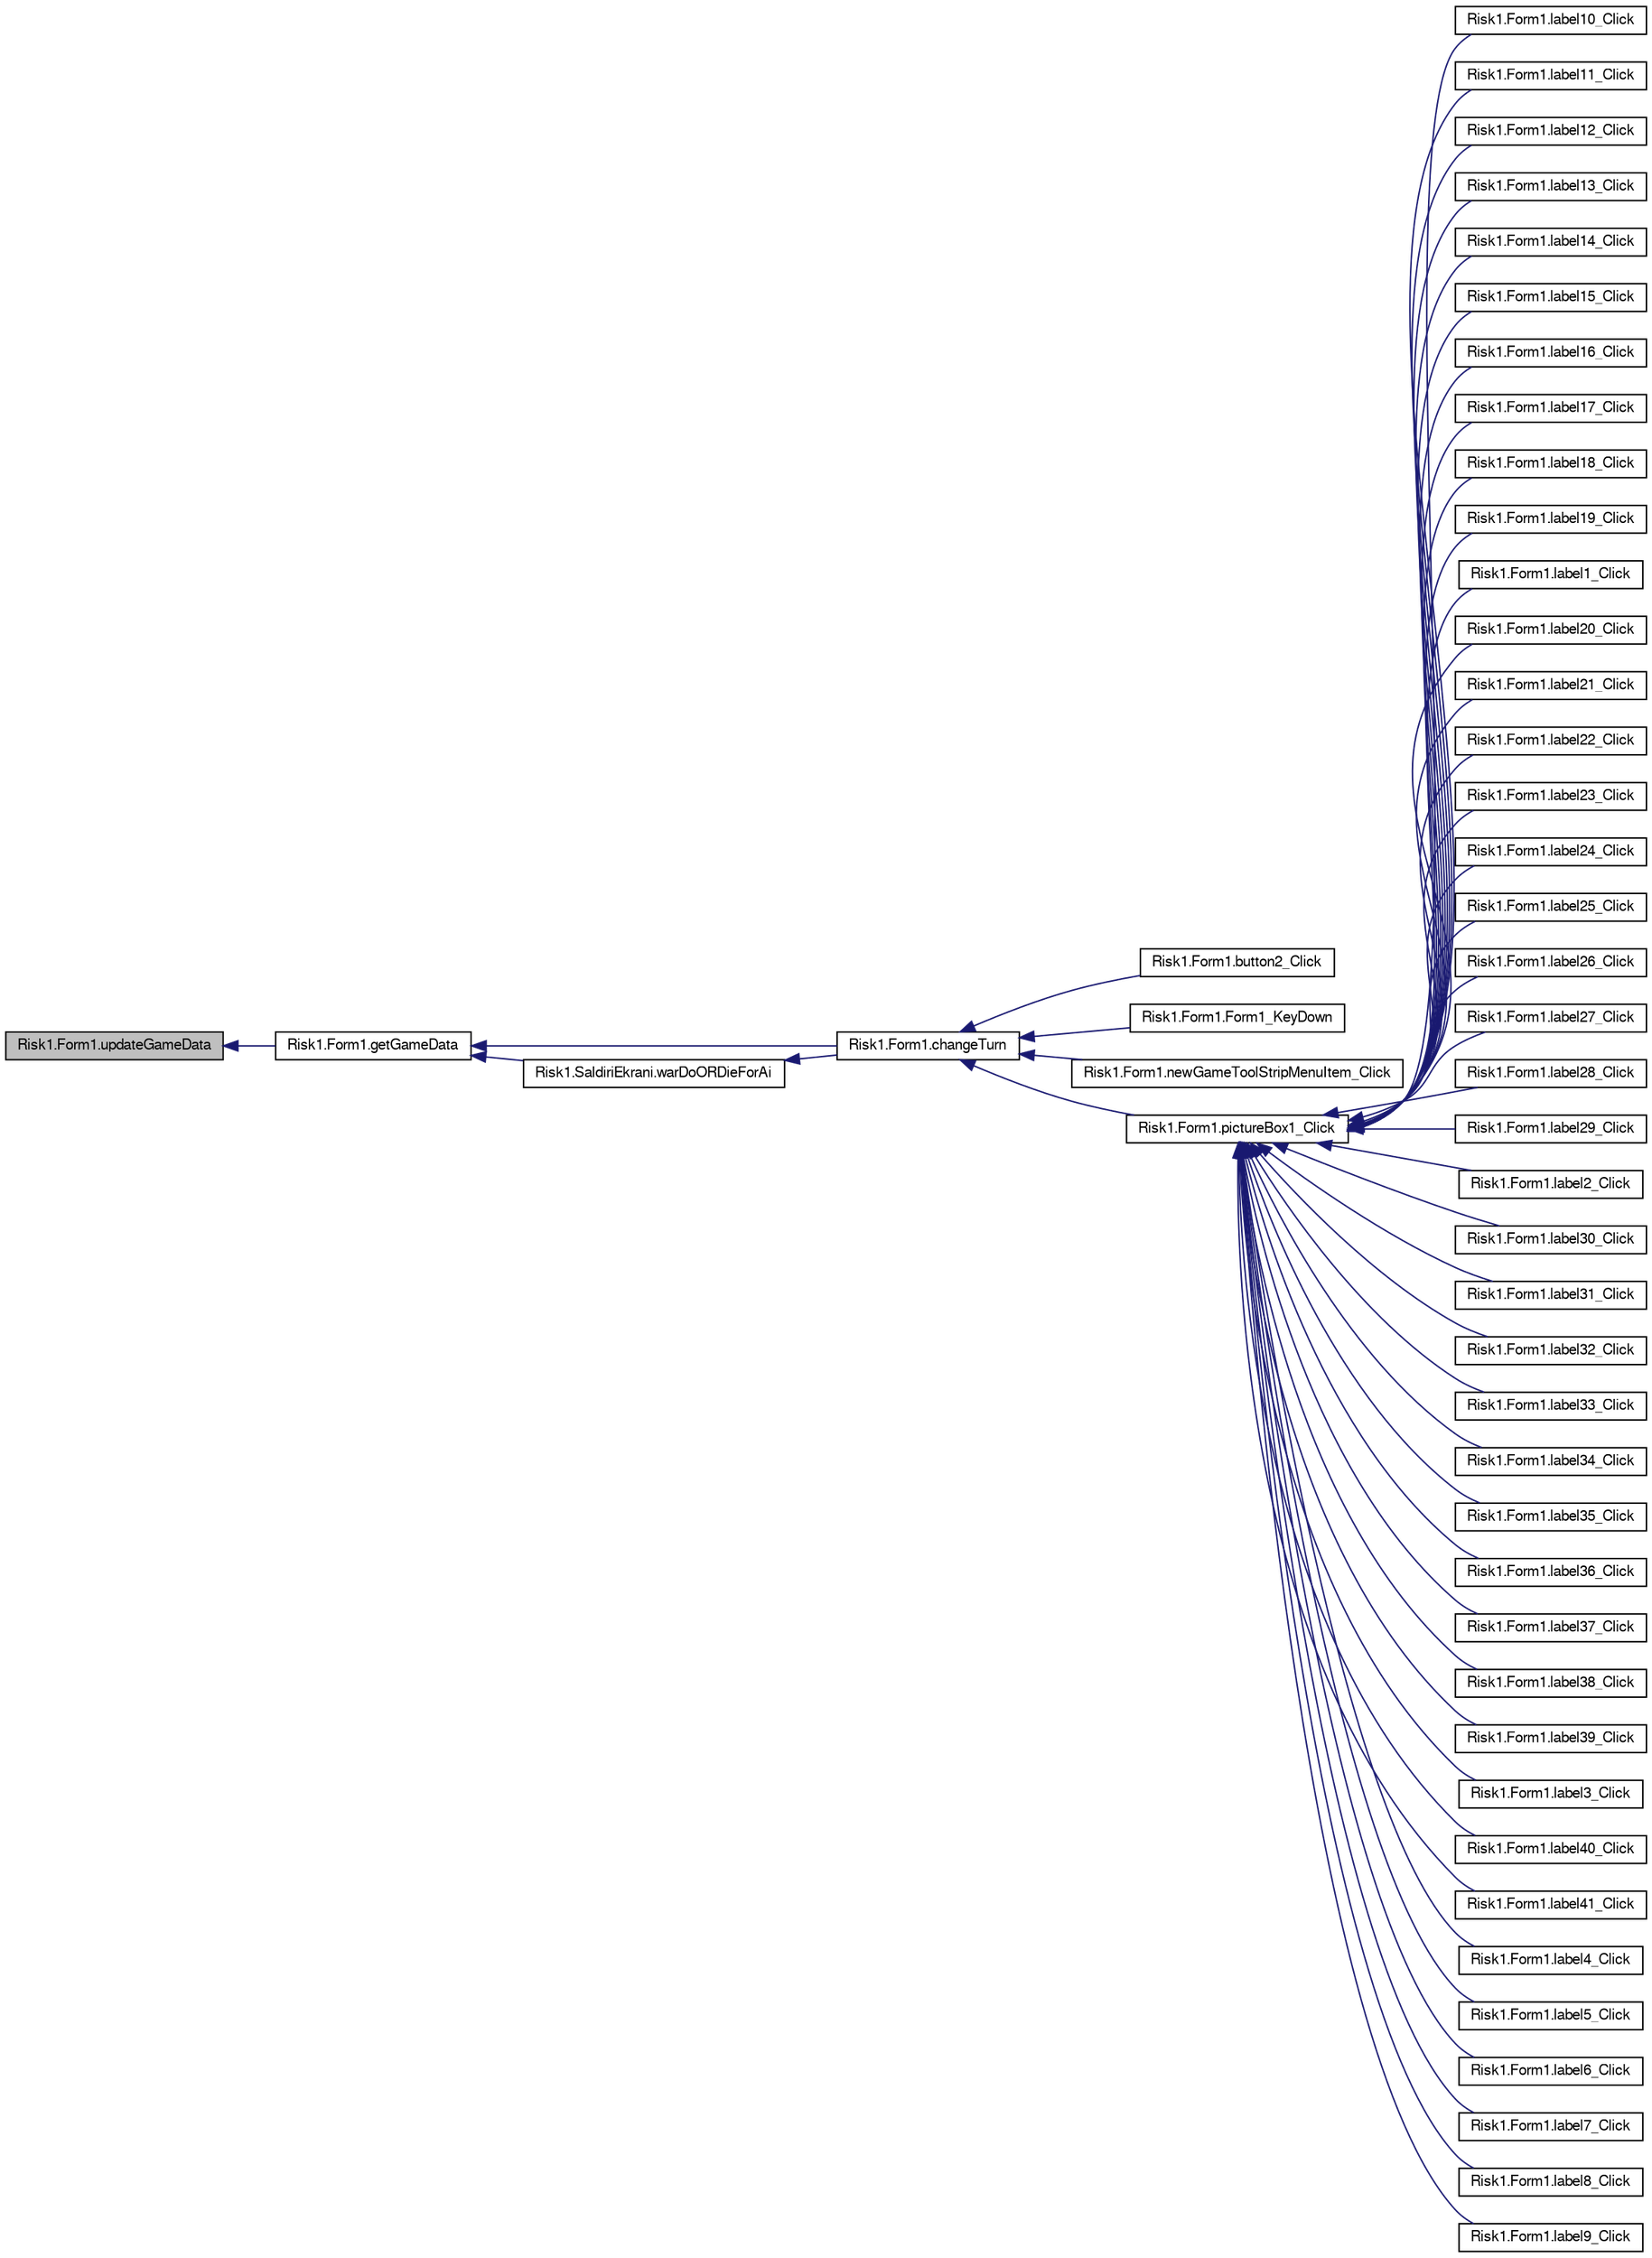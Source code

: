 digraph G
{
  bgcolor="transparent";
  edge [fontname="FreeSans",fontsize="10",labelfontname="FreeSans",labelfontsize="10"];
  node [fontname="FreeSans",fontsize="10",shape=record];
  rankdir="LR";
  Node1 [label="Risk1.Form1.updateGameData",height=0.2,width=0.4,color="black", fillcolor="grey75", style="filled" fontcolor="black"];
  Node1 -> Node2 [dir="back",color="midnightblue",fontsize="10",style="solid",fontname="FreeSans"];
  Node2 [label="Risk1.Form1.getGameData",height=0.2,width=0.4,color="black",URL="$classRisk1_1_1Form1.html#a306ef5e5bbe40f5aabc6024746838f3d"];
  Node2 -> Node3 [dir="back",color="midnightblue",fontsize="10",style="solid",fontname="FreeSans"];
  Node3 [label="Risk1.Form1.changeTurn",height=0.2,width=0.4,color="black",URL="$classRisk1_1_1Form1.html#a018eea4103c89dab9ab61df7f8dd2e78"];
  Node3 -> Node4 [dir="back",color="midnightblue",fontsize="10",style="solid",fontname="FreeSans"];
  Node4 [label="Risk1.Form1.button2_Click",height=0.2,width=0.4,color="black",URL="$classRisk1_1_1Form1.html#a8f60a4061bbe11ace5f91ddf817ae165"];
  Node3 -> Node5 [dir="back",color="midnightblue",fontsize="10",style="solid",fontname="FreeSans"];
  Node5 [label="Risk1.Form1.Form1_KeyDown",height=0.2,width=0.4,color="black",URL="$classRisk1_1_1Form1.html#a0006073e9cd2c614444af8341e746251"];
  Node3 -> Node6 [dir="back",color="midnightblue",fontsize="10",style="solid",fontname="FreeSans"];
  Node6 [label="Risk1.Form1.newGameToolStripMenuItem_Click",height=0.2,width=0.4,color="black",URL="$classRisk1_1_1Form1.html#a33b0a37450d54eaf9cffa464044b6898"];
  Node3 -> Node7 [dir="back",color="midnightblue",fontsize="10",style="solid",fontname="FreeSans"];
  Node7 [label="Risk1.Form1.pictureBox1_Click",height=0.2,width=0.4,color="black",URL="$classRisk1_1_1Form1.html#aefee05c8e80333207f348827ebd415df"];
  Node7 -> Node8 [dir="back",color="midnightblue",fontsize="10",style="solid",fontname="FreeSans"];
  Node8 [label="Risk1.Form1.label10_Click",height=0.2,width=0.4,color="black",URL="$classRisk1_1_1Form1.html#af62edd64b39c82d60e5e7934f509f4c0"];
  Node7 -> Node9 [dir="back",color="midnightblue",fontsize="10",style="solid",fontname="FreeSans"];
  Node9 [label="Risk1.Form1.label11_Click",height=0.2,width=0.4,color="black",URL="$classRisk1_1_1Form1.html#a3c51e0a20e26cb0118417934cfa56630"];
  Node7 -> Node10 [dir="back",color="midnightblue",fontsize="10",style="solid",fontname="FreeSans"];
  Node10 [label="Risk1.Form1.label12_Click",height=0.2,width=0.4,color="black",URL="$classRisk1_1_1Form1.html#ab8cdaa16812fb918505bbe2a02a652cd"];
  Node7 -> Node11 [dir="back",color="midnightblue",fontsize="10",style="solid",fontname="FreeSans"];
  Node11 [label="Risk1.Form1.label13_Click",height=0.2,width=0.4,color="black",URL="$classRisk1_1_1Form1.html#acad072588e96dcf515f80b5e9f774ac8"];
  Node7 -> Node12 [dir="back",color="midnightblue",fontsize="10",style="solid",fontname="FreeSans"];
  Node12 [label="Risk1.Form1.label14_Click",height=0.2,width=0.4,color="black",URL="$classRisk1_1_1Form1.html#a14fb1beb811e4742bba0678515f61654"];
  Node7 -> Node13 [dir="back",color="midnightblue",fontsize="10",style="solid",fontname="FreeSans"];
  Node13 [label="Risk1.Form1.label15_Click",height=0.2,width=0.4,color="black",URL="$classRisk1_1_1Form1.html#a8e59ec75e47220af2d4aeca5aa347b57"];
  Node7 -> Node14 [dir="back",color="midnightblue",fontsize="10",style="solid",fontname="FreeSans"];
  Node14 [label="Risk1.Form1.label16_Click",height=0.2,width=0.4,color="black",URL="$classRisk1_1_1Form1.html#a66ca6fc642eec49917dd1ab3672a3714"];
  Node7 -> Node15 [dir="back",color="midnightblue",fontsize="10",style="solid",fontname="FreeSans"];
  Node15 [label="Risk1.Form1.label17_Click",height=0.2,width=0.4,color="black",URL="$classRisk1_1_1Form1.html#a25429bb10992d4457d5f4ad2e60083d0"];
  Node7 -> Node16 [dir="back",color="midnightblue",fontsize="10",style="solid",fontname="FreeSans"];
  Node16 [label="Risk1.Form1.label18_Click",height=0.2,width=0.4,color="black",URL="$classRisk1_1_1Form1.html#a08b02c827fd1f992778ff1d11426d757"];
  Node7 -> Node17 [dir="back",color="midnightblue",fontsize="10",style="solid",fontname="FreeSans"];
  Node17 [label="Risk1.Form1.label19_Click",height=0.2,width=0.4,color="black",URL="$classRisk1_1_1Form1.html#a26f04a861dd60ef610793e25af49af53"];
  Node7 -> Node18 [dir="back",color="midnightblue",fontsize="10",style="solid",fontname="FreeSans"];
  Node18 [label="Risk1.Form1.label1_Click",height=0.2,width=0.4,color="black",URL="$classRisk1_1_1Form1.html#ae73f7ccd82b88f7c3fdf50ddcf5688da"];
  Node7 -> Node19 [dir="back",color="midnightblue",fontsize="10",style="solid",fontname="FreeSans"];
  Node19 [label="Risk1.Form1.label20_Click",height=0.2,width=0.4,color="black",URL="$classRisk1_1_1Form1.html#a22ace169bfaa5b48fe38c7fb757cecc3"];
  Node7 -> Node20 [dir="back",color="midnightblue",fontsize="10",style="solid",fontname="FreeSans"];
  Node20 [label="Risk1.Form1.label21_Click",height=0.2,width=0.4,color="black",URL="$classRisk1_1_1Form1.html#a945f0a2422b22f3f028a9d83d17223cb"];
  Node7 -> Node21 [dir="back",color="midnightblue",fontsize="10",style="solid",fontname="FreeSans"];
  Node21 [label="Risk1.Form1.label22_Click",height=0.2,width=0.4,color="black",URL="$classRisk1_1_1Form1.html#a587cdfc4bec32537f5e25525292a825c"];
  Node7 -> Node22 [dir="back",color="midnightblue",fontsize="10",style="solid",fontname="FreeSans"];
  Node22 [label="Risk1.Form1.label23_Click",height=0.2,width=0.4,color="black",URL="$classRisk1_1_1Form1.html#a9b8a896a37c4dfcb662ff5901256f0d8"];
  Node7 -> Node23 [dir="back",color="midnightblue",fontsize="10",style="solid",fontname="FreeSans"];
  Node23 [label="Risk1.Form1.label24_Click",height=0.2,width=0.4,color="black",URL="$classRisk1_1_1Form1.html#a4ee7655dbf6f1799a827ef94188fe09a"];
  Node7 -> Node24 [dir="back",color="midnightblue",fontsize="10",style="solid",fontname="FreeSans"];
  Node24 [label="Risk1.Form1.label25_Click",height=0.2,width=0.4,color="black",URL="$classRisk1_1_1Form1.html#a84032b1821f3bc6598dba28c4ddb6025"];
  Node7 -> Node25 [dir="back",color="midnightblue",fontsize="10",style="solid",fontname="FreeSans"];
  Node25 [label="Risk1.Form1.label26_Click",height=0.2,width=0.4,color="black",URL="$classRisk1_1_1Form1.html#a0e6324cca432d223d7ee19779f7022a2"];
  Node7 -> Node26 [dir="back",color="midnightblue",fontsize="10",style="solid",fontname="FreeSans"];
  Node26 [label="Risk1.Form1.label27_Click",height=0.2,width=0.4,color="black",URL="$classRisk1_1_1Form1.html#ae33a3f0f210a3f1a1ff2f7fd9489120f"];
  Node7 -> Node27 [dir="back",color="midnightblue",fontsize="10",style="solid",fontname="FreeSans"];
  Node27 [label="Risk1.Form1.label28_Click",height=0.2,width=0.4,color="black",URL="$classRisk1_1_1Form1.html#a2a31962ac6a4966466dc42c36d8430ec"];
  Node7 -> Node28 [dir="back",color="midnightblue",fontsize="10",style="solid",fontname="FreeSans"];
  Node28 [label="Risk1.Form1.label29_Click",height=0.2,width=0.4,color="black",URL="$classRisk1_1_1Form1.html#aab3814365d52f98f4c5d2450e8a27f46"];
  Node7 -> Node29 [dir="back",color="midnightblue",fontsize="10",style="solid",fontname="FreeSans"];
  Node29 [label="Risk1.Form1.label2_Click",height=0.2,width=0.4,color="black",URL="$classRisk1_1_1Form1.html#ae82c1467328a1716c54815c1fb7d3939"];
  Node7 -> Node30 [dir="back",color="midnightblue",fontsize="10",style="solid",fontname="FreeSans"];
  Node30 [label="Risk1.Form1.label30_Click",height=0.2,width=0.4,color="black",URL="$classRisk1_1_1Form1.html#aef8c55820e59f8166c12cc4c3da764a4"];
  Node7 -> Node31 [dir="back",color="midnightblue",fontsize="10",style="solid",fontname="FreeSans"];
  Node31 [label="Risk1.Form1.label31_Click",height=0.2,width=0.4,color="black",URL="$classRisk1_1_1Form1.html#a1b6d0068123a171108f437117a9462a1"];
  Node7 -> Node32 [dir="back",color="midnightblue",fontsize="10",style="solid",fontname="FreeSans"];
  Node32 [label="Risk1.Form1.label32_Click",height=0.2,width=0.4,color="black",URL="$classRisk1_1_1Form1.html#ad657792a028bfacc185f42ef0c5369d6"];
  Node7 -> Node33 [dir="back",color="midnightblue",fontsize="10",style="solid",fontname="FreeSans"];
  Node33 [label="Risk1.Form1.label33_Click",height=0.2,width=0.4,color="black",URL="$classRisk1_1_1Form1.html#a540eceb6c480fa23fc62be728beab581"];
  Node7 -> Node34 [dir="back",color="midnightblue",fontsize="10",style="solid",fontname="FreeSans"];
  Node34 [label="Risk1.Form1.label34_Click",height=0.2,width=0.4,color="black",URL="$classRisk1_1_1Form1.html#ac29b2651b3c8be1d0b995605734d968a"];
  Node7 -> Node35 [dir="back",color="midnightblue",fontsize="10",style="solid",fontname="FreeSans"];
  Node35 [label="Risk1.Form1.label35_Click",height=0.2,width=0.4,color="black",URL="$classRisk1_1_1Form1.html#a39871c9f66ad6148a154e2497413554a"];
  Node7 -> Node36 [dir="back",color="midnightblue",fontsize="10",style="solid",fontname="FreeSans"];
  Node36 [label="Risk1.Form1.label36_Click",height=0.2,width=0.4,color="black",URL="$classRisk1_1_1Form1.html#af32effd41501b70fe4706d8c6fd90499"];
  Node7 -> Node37 [dir="back",color="midnightblue",fontsize="10",style="solid",fontname="FreeSans"];
  Node37 [label="Risk1.Form1.label37_Click",height=0.2,width=0.4,color="black",URL="$classRisk1_1_1Form1.html#ae3ee521fae5841a59d4aaacabd9f3ad9"];
  Node7 -> Node38 [dir="back",color="midnightblue",fontsize="10",style="solid",fontname="FreeSans"];
  Node38 [label="Risk1.Form1.label38_Click",height=0.2,width=0.4,color="black",URL="$classRisk1_1_1Form1.html#a70f8dbfe95c84e01bf192768f3754db8"];
  Node7 -> Node39 [dir="back",color="midnightblue",fontsize="10",style="solid",fontname="FreeSans"];
  Node39 [label="Risk1.Form1.label39_Click",height=0.2,width=0.4,color="black",URL="$classRisk1_1_1Form1.html#ad1a3d1afca4a7dbb301c83400cb609ad"];
  Node7 -> Node40 [dir="back",color="midnightblue",fontsize="10",style="solid",fontname="FreeSans"];
  Node40 [label="Risk1.Form1.label3_Click",height=0.2,width=0.4,color="black",URL="$classRisk1_1_1Form1.html#a20f3bcc7d2e272cf622df760ac2a9059"];
  Node7 -> Node41 [dir="back",color="midnightblue",fontsize="10",style="solid",fontname="FreeSans"];
  Node41 [label="Risk1.Form1.label40_Click",height=0.2,width=0.4,color="black",URL="$classRisk1_1_1Form1.html#a7ca841db205af54914c9068d91df89a4"];
  Node7 -> Node42 [dir="back",color="midnightblue",fontsize="10",style="solid",fontname="FreeSans"];
  Node42 [label="Risk1.Form1.label41_Click",height=0.2,width=0.4,color="black",URL="$classRisk1_1_1Form1.html#a8e7be8f7cb2235d501513fd1a7ad2fd9"];
  Node7 -> Node43 [dir="back",color="midnightblue",fontsize="10",style="solid",fontname="FreeSans"];
  Node43 [label="Risk1.Form1.label4_Click",height=0.2,width=0.4,color="black",URL="$classRisk1_1_1Form1.html#ac3693dd82f27dce05709038c5339e78d"];
  Node7 -> Node44 [dir="back",color="midnightblue",fontsize="10",style="solid",fontname="FreeSans"];
  Node44 [label="Risk1.Form1.label5_Click",height=0.2,width=0.4,color="black",URL="$classRisk1_1_1Form1.html#a55b50088d0677c4b02fccc8e9d9b4bb0"];
  Node7 -> Node45 [dir="back",color="midnightblue",fontsize="10",style="solid",fontname="FreeSans"];
  Node45 [label="Risk1.Form1.label6_Click",height=0.2,width=0.4,color="black",URL="$classRisk1_1_1Form1.html#ad84a1a4be41f3a09c1028f0c8b20f9a5"];
  Node7 -> Node46 [dir="back",color="midnightblue",fontsize="10",style="solid",fontname="FreeSans"];
  Node46 [label="Risk1.Form1.label7_Click",height=0.2,width=0.4,color="black",URL="$classRisk1_1_1Form1.html#a49e079f4550e0c62b93c1165143dffe1"];
  Node7 -> Node47 [dir="back",color="midnightblue",fontsize="10",style="solid",fontname="FreeSans"];
  Node47 [label="Risk1.Form1.label8_Click",height=0.2,width=0.4,color="black",URL="$classRisk1_1_1Form1.html#a0807927097c01b8c41b3f3d10669a2cb"];
  Node7 -> Node48 [dir="back",color="midnightblue",fontsize="10",style="solid",fontname="FreeSans"];
  Node48 [label="Risk1.Form1.label9_Click",height=0.2,width=0.4,color="black",URL="$classRisk1_1_1Form1.html#aea07a9f4baca761d43c0d398cfdf40ba"];
  Node2 -> Node49 [dir="back",color="midnightblue",fontsize="10",style="solid",fontname="FreeSans"];
  Node49 [label="Risk1.SaldiriEkrani.warDoORDieForAi",height=0.2,width=0.4,color="black",URL="$classRisk1_1_1SaldiriEkrani.html#abf5f5722a078df9b3ad893acd93c2806"];
  Node49 -> Node3 [dir="back",color="midnightblue",fontsize="10",style="solid",fontname="FreeSans"];
}

